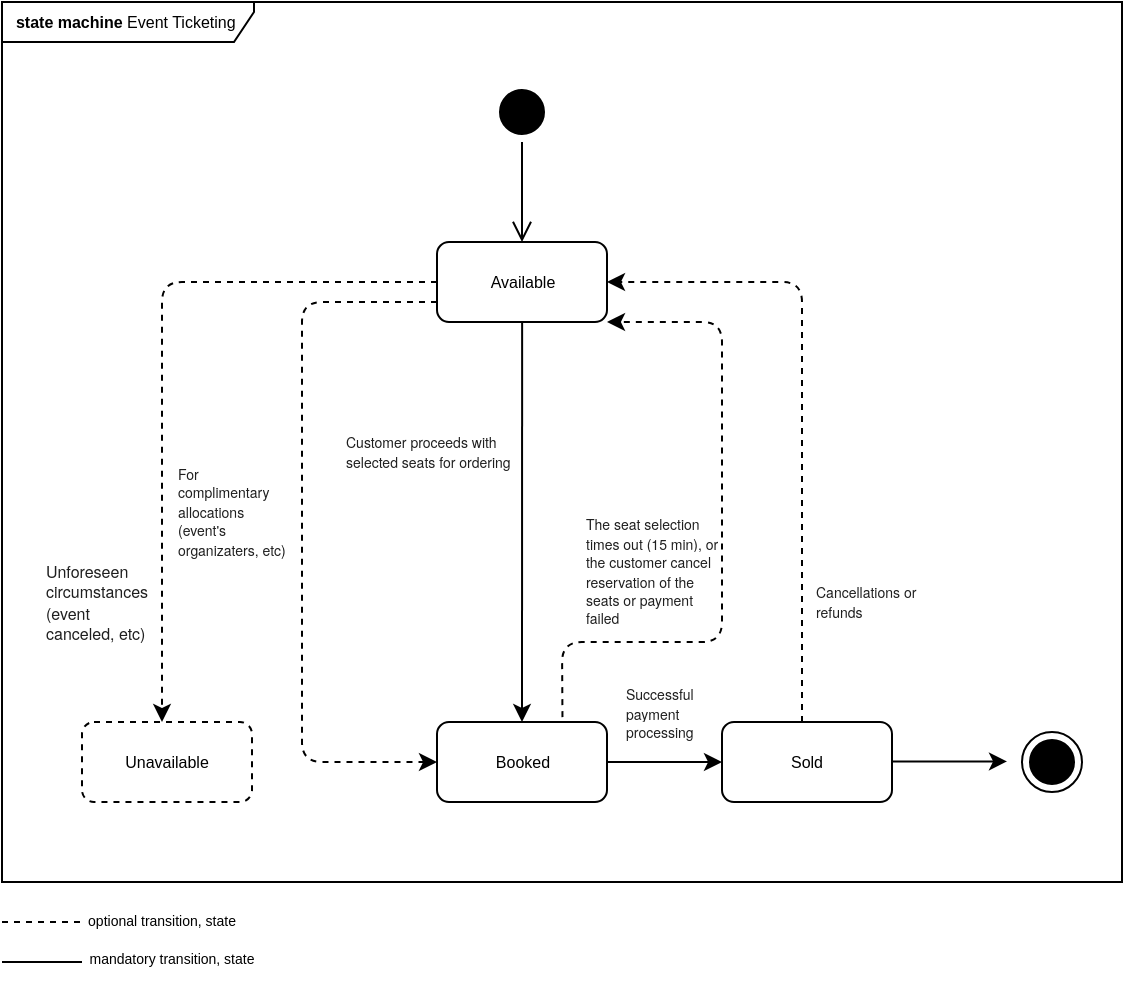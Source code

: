 <mxfile version="24.2.3" type="device">
  <diagram id="hbGzc5GR2uwquiHRmKMx" name="Page-1">
    <mxGraphModel dx="842" dy="440" grid="0" gridSize="10" guides="1" tooltips="1" connect="1" arrows="1" fold="1" page="1" pageScale="1" pageWidth="850" pageHeight="1100" math="0" shadow="0">
      <root>
        <mxCell id="0" />
        <mxCell id="1" parent="0" />
        <mxCell id="MRz2FaDNDLfrNsE2w1Sy-17" value="&lt;b data-sider-select-id=&quot;bb3aa4f4-1d71-40e0-8756-f92f04efd2ac&quot;&gt;state machine &lt;/b&gt;Event Ticketing&amp;nbsp;" style="shape=umlFrame;whiteSpace=wrap;html=1;fontSize=8;width=126;height=20;" parent="1" vertex="1">
          <mxGeometry x="40" y="80" width="560" height="440" as="geometry" />
        </mxCell>
        <mxCell id="MRz2FaDNDLfrNsE2w1Sy-18" value="" style="ellipse;html=1;shape=startState;fillColor=#000000;strokeColor=#000000;fontSize=8;" parent="1" vertex="1">
          <mxGeometry x="285" y="120" width="30" height="30" as="geometry" />
        </mxCell>
        <mxCell id="MRz2FaDNDLfrNsE2w1Sy-19" value="" style="edgeStyle=orthogonalEdgeStyle;html=1;verticalAlign=bottom;endArrow=open;endSize=8;strokeColor=#000000;rounded=0;fontSize=8;" parent="1" source="MRz2FaDNDLfrNsE2w1Sy-18" edge="1">
          <mxGeometry relative="1" as="geometry">
            <mxPoint x="300" y="200" as="targetPoint" />
          </mxGeometry>
        </mxCell>
        <mxCell id="MRz2FaDNDLfrNsE2w1Sy-20" value="Available" style="rounded=1;whiteSpace=wrap;html=1;strokeColor=#000000;fontSize=8;" parent="1" vertex="1">
          <mxGeometry x="257.5" y="200" width="85" height="40" as="geometry" />
        </mxCell>
        <mxCell id="MRz2FaDNDLfrNsE2w1Sy-23" value="Booked" style="rounded=1;whiteSpace=wrap;html=1;strokeColor=#000000;fontSize=8;" parent="1" vertex="1">
          <mxGeometry x="257.5" y="440" width="85" height="40" as="geometry" />
        </mxCell>
        <mxCell id="MRz2FaDNDLfrNsE2w1Sy-24" value="Sold" style="rounded=1;whiteSpace=wrap;html=1;strokeColor=#000000;fontSize=8;" parent="1" vertex="1">
          <mxGeometry x="400" y="440" width="85" height="40" as="geometry" />
        </mxCell>
        <mxCell id="MRz2FaDNDLfrNsE2w1Sy-25" value="Unavailable" style="rounded=1;whiteSpace=wrap;html=1;strokeColor=#000000;fontSize=8;dashed=1;" parent="1" vertex="1">
          <mxGeometry x="80" y="440" width="85" height="40" as="geometry" />
        </mxCell>
        <mxCell id="MRz2FaDNDLfrNsE2w1Sy-31" value="" style="endArrow=classic;html=1;rounded=0;strokeColor=#000000;fontSize=8;exitX=0.5;exitY=1;exitDx=0;exitDy=0;entryX=0.5;entryY=0;entryDx=0;entryDy=0;" parent="1" edge="1" target="MRz2FaDNDLfrNsE2w1Sy-23">
          <mxGeometry width="50" height="50" relative="1" as="geometry">
            <mxPoint x="300.07" y="240" as="sourcePoint" />
            <mxPoint x="299.83" y="360" as="targetPoint" />
          </mxGeometry>
        </mxCell>
        <mxCell id="MRz2FaDNDLfrNsE2w1Sy-34" value="" style="endArrow=classic;html=1;rounded=0;strokeColor=#000000;fontSize=8;exitX=1;exitY=0.5;exitDx=0;exitDy=0;entryX=0;entryY=0.5;entryDx=0;entryDy=0;" parent="1" source="MRz2FaDNDLfrNsE2w1Sy-23" target="MRz2FaDNDLfrNsE2w1Sy-24" edge="1">
          <mxGeometry width="50" height="50" relative="1" as="geometry">
            <mxPoint x="330" y="490" as="sourcePoint" />
            <mxPoint x="380" y="440" as="targetPoint" />
          </mxGeometry>
        </mxCell>
        <mxCell id="MRz2FaDNDLfrNsE2w1Sy-36" value="" style="endArrow=classic;html=1;rounded=1;strokeColor=#000000;fontSize=8;exitX=0;exitY=0.5;exitDx=0;exitDy=0;dashed=1;" parent="1" source="MRz2FaDNDLfrNsE2w1Sy-20" edge="1">
          <mxGeometry width="50" height="50" relative="1" as="geometry">
            <mxPoint x="200" y="250" as="sourcePoint" />
            <mxPoint x="120" y="440" as="targetPoint" />
            <Array as="points">
              <mxPoint x="163" y="220" />
              <mxPoint x="120" y="220" />
            </Array>
          </mxGeometry>
        </mxCell>
        <mxCell id="MRz2FaDNDLfrNsE2w1Sy-38" value="" style="endArrow=classic;html=1;strokeColor=#000000;fontSize=8;entryX=1;entryY=0.5;entryDx=0;entryDy=0;rounded=1;dashed=1;" parent="1" target="MRz2FaDNDLfrNsE2w1Sy-20" edge="1">
          <mxGeometry width="50" height="50" relative="1" as="geometry">
            <mxPoint x="440" y="440" as="sourcePoint" />
            <mxPoint x="490" y="390" as="targetPoint" />
            <Array as="points">
              <mxPoint x="440" y="220" />
            </Array>
          </mxGeometry>
        </mxCell>
        <mxCell id="MRz2FaDNDLfrNsE2w1Sy-39" value="" style="ellipse;html=1;shape=endState;fillColor=#000000;strokeColor=#000000;fontSize=8;" parent="1" vertex="1">
          <mxGeometry x="550" y="445" width="30" height="30" as="geometry" />
        </mxCell>
        <mxCell id="MRz2FaDNDLfrNsE2w1Sy-40" value="" style="endArrow=classic;html=1;rounded=0;strokeColor=#000000;fontSize=8;exitX=1;exitY=0.5;exitDx=0;exitDy=0;entryX=0;entryY=0.5;entryDx=0;entryDy=0;" parent="1" edge="1">
          <mxGeometry width="50" height="50" relative="1" as="geometry">
            <mxPoint x="485" y="459.71" as="sourcePoint" />
            <mxPoint x="542.5" y="459.71" as="targetPoint" />
          </mxGeometry>
        </mxCell>
        <mxCell id="MRz2FaDNDLfrNsE2w1Sy-41" value="&lt;span style=&quot;color: rgb(31, 31, 31); font-family: &amp;quot;Google Sans&amp;quot;, &amp;quot;Helvetica Neue&amp;quot;, sans-serif; font-size: 7px; background-color: rgb(255, 255, 255);&quot; data-sider-select-id=&quot;3b222f72-f204-475c-bc67-9854aa5c0f50&quot;&gt;Customer &lt;/span&gt;&lt;span data-sider-select-id=&quot;04d20f06-ec7a-4794-b5bb-1bf82e6f9cb1&quot; style=&quot;color: rgb(31, 31, 31); font-family: &amp;quot;Google Sans&amp;quot;, &amp;quot;Helvetica Neue&amp;quot;, sans-serif; background-color: rgb(255, 255, 255);&quot;&gt;proceeds with selected seats for ordering&amp;nbsp;&lt;/span&gt;" style="text;html=1;strokeColor=none;fillColor=none;align=left;verticalAlign=middle;whiteSpace=wrap;rounded=0;fontSize=7;" parent="1" vertex="1">
          <mxGeometry x="210" y="290" width="89" height="30" as="geometry" />
        </mxCell>
        <mxCell id="MRz2FaDNDLfrNsE2w1Sy-43" value="&lt;span style=&quot;color: rgb(31, 31, 31); font-family: &amp;quot;Google Sans&amp;quot;, &amp;quot;Helvetica Neue&amp;quot;, sans-serif; font-size: 7px; background-color: rgb(255, 255, 255);&quot; data-sider-select-id=&quot;dc7f8193-39aa-4ed7-a72f-7df5dc65f4e6&quot;&gt;Successful payment processing&lt;/span&gt;" style="text;html=1;strokeColor=none;fillColor=none;align=left;verticalAlign=middle;whiteSpace=wrap;rounded=0;fontSize=7;" parent="1" vertex="1">
          <mxGeometry x="350" y="421" width="60" height="30" as="geometry" />
        </mxCell>
        <mxCell id="MRz2FaDNDLfrNsE2w1Sy-45" value="&lt;span style=&quot;color: rgb(31, 31, 31); font-family: &amp;quot;Google Sans&amp;quot;, &amp;quot;Helvetica Neue&amp;quot;, sans-serif; font-size: 7px; background-color: rgb(255, 255, 255);&quot; data-sider-select-id=&quot;7356a46b-e68c-42a8-a023-e0b2eb7fb5b3&quot;&gt;Cancellations or refunds&lt;/span&gt;" style="text;html=1;strokeColor=none;fillColor=none;align=left;verticalAlign=middle;whiteSpace=wrap;rounded=0;fontSize=7;" parent="1" vertex="1">
          <mxGeometry x="445" y="365" width="75" height="30" as="geometry" />
        </mxCell>
        <mxCell id="MRz2FaDNDLfrNsE2w1Sy-46" value="&lt;span style=&quot;color: rgb(31, 31, 31); font-family: &amp;quot;Google Sans&amp;quot;, &amp;quot;Helvetica Neue&amp;quot;, sans-serif; background-color: rgb(255, 255, 255);&quot; data-sider-select-id=&quot;218b875b-02a1-4d87-8d80-e8fbd3636ebe&quot;&gt;&lt;font style=&quot;font-size: 8px;&quot; data-sider-select-id=&quot;67a11f57-f3c3-45d6-ae2a-2247ecbcfeaa&quot;&gt;Unforeseen circumstances (event canceled, etc)&lt;/font&gt;&lt;/span&gt;" style="text;html=1;strokeColor=none;fillColor=none;align=left;verticalAlign=middle;whiteSpace=wrap;rounded=0;fontSize=7;" parent="1" vertex="1">
          <mxGeometry x="60" y="360" width="60" height="40" as="geometry" />
        </mxCell>
        <mxCell id="MRz2FaDNDLfrNsE2w1Sy-47" value="" style="endArrow=classic;html=1;rounded=1;strokeColor=#000000;fontSize=6;exitX=0.738;exitY=-0.061;exitDx=0;exitDy=0;entryX=1;entryY=1;entryDx=0;entryDy=0;dashed=1;exitPerimeter=0;" parent="1" source="MRz2FaDNDLfrNsE2w1Sy-23" target="MRz2FaDNDLfrNsE2w1Sy-20" edge="1">
          <mxGeometry width="50" height="50" relative="1" as="geometry">
            <mxPoint x="342.5" y="370" as="sourcePoint" />
            <mxPoint x="280" y="240" as="targetPoint" />
            <Array as="points">
              <mxPoint x="320" y="400" />
              <mxPoint x="400" y="400" />
              <mxPoint x="400" y="240" />
            </Array>
          </mxGeometry>
        </mxCell>
        <mxCell id="MRz2FaDNDLfrNsE2w1Sy-48" value="&lt;span style=&quot;color: rgb(31, 31, 31); font-family: &amp;quot;Google Sans&amp;quot;, &amp;quot;Helvetica Neue&amp;quot;, sans-serif; font-size: 7px; background-color: rgb(255, 255, 255);&quot; data-sider-select-id=&quot;a489a6a7-27c1-4b66-a8dc-2553105ec07c&quot;&gt;The seat selection times out (15 min), or the customer cancel reservation of the seats or payment failed&lt;/span&gt;" style="text;html=1;strokeColor=none;fillColor=none;align=left;verticalAlign=middle;whiteSpace=wrap;rounded=0;fontSize=7;" parent="1" vertex="1">
          <mxGeometry x="330" y="350" width="70" height="30" as="geometry" />
        </mxCell>
        <mxCell id="MRz2FaDNDLfrNsE2w1Sy-49" value="" style="endArrow=classic;html=1;rounded=1;dashed=1;strokeColor=#000000;fontSize=7;exitX=0;exitY=0.75;exitDx=0;exitDy=0;entryX=0;entryY=0.5;entryDx=0;entryDy=0;" parent="1" source="MRz2FaDNDLfrNsE2w1Sy-20" target="MRz2FaDNDLfrNsE2w1Sy-23" edge="1">
          <mxGeometry width="50" height="50" relative="1" as="geometry">
            <mxPoint x="230" y="340" as="sourcePoint" />
            <mxPoint x="280" y="290" as="targetPoint" />
            <Array as="points">
              <mxPoint x="190" y="230" />
              <mxPoint x="190" y="460" />
            </Array>
          </mxGeometry>
        </mxCell>
        <mxCell id="MRz2FaDNDLfrNsE2w1Sy-50" value="&lt;span style=&quot;color: rgb(31, 31, 31); font-family: &amp;quot;Google Sans&amp;quot;, &amp;quot;Helvetica Neue&amp;quot;, sans-serif; font-size: 7px; background-color: rgb(255, 255, 255);&quot; data-sider-select-id=&quot;58b6bc27-aaea-40cb-b006-51da14636286&quot;&gt;For complimentary allocations (event&#39;s organizaters, etc)&amp;nbsp;&lt;/span&gt;" style="text;html=1;strokeColor=none;fillColor=none;align=left;verticalAlign=middle;whiteSpace=wrap;rounded=0;fontSize=7;" parent="1" vertex="1">
          <mxGeometry x="126" y="320" width="60" height="30" as="geometry" />
        </mxCell>
        <mxCell id="MRz2FaDNDLfrNsE2w1Sy-53" value="" style="endArrow=none;dashed=1;html=1;rounded=1;strokeColor=#000000;fontSize=7;" parent="1" edge="1">
          <mxGeometry width="50" height="50" relative="1" as="geometry">
            <mxPoint x="40" y="540" as="sourcePoint" />
            <mxPoint x="80" y="540" as="targetPoint" />
          </mxGeometry>
        </mxCell>
        <mxCell id="MRz2FaDNDLfrNsE2w1Sy-54" value="optional transition, state" style="text;html=1;strokeColor=none;fillColor=none;align=center;verticalAlign=middle;whiteSpace=wrap;rounded=0;strokeWidth=0;fontSize=7;" parent="1" vertex="1">
          <mxGeometry x="80" y="525" width="80" height="30" as="geometry" />
        </mxCell>
        <mxCell id="MRz2FaDNDLfrNsE2w1Sy-58" value="" style="endArrow=none;html=1;rounded=1;strokeColor=#000000;fontSize=7;" parent="1" edge="1">
          <mxGeometry width="50" height="50" relative="1" as="geometry">
            <mxPoint x="40" y="560" as="sourcePoint" />
            <mxPoint x="80" y="560" as="targetPoint" />
          </mxGeometry>
        </mxCell>
        <mxCell id="MRz2FaDNDLfrNsE2w1Sy-59" value="mandatory transition, state" style="text;html=1;strokeColor=none;fillColor=none;align=center;verticalAlign=middle;whiteSpace=wrap;rounded=0;strokeWidth=0;fontSize=7;" parent="1" vertex="1">
          <mxGeometry x="80" y="544" width="90" height="30" as="geometry" />
        </mxCell>
      </root>
    </mxGraphModel>
  </diagram>
</mxfile>

